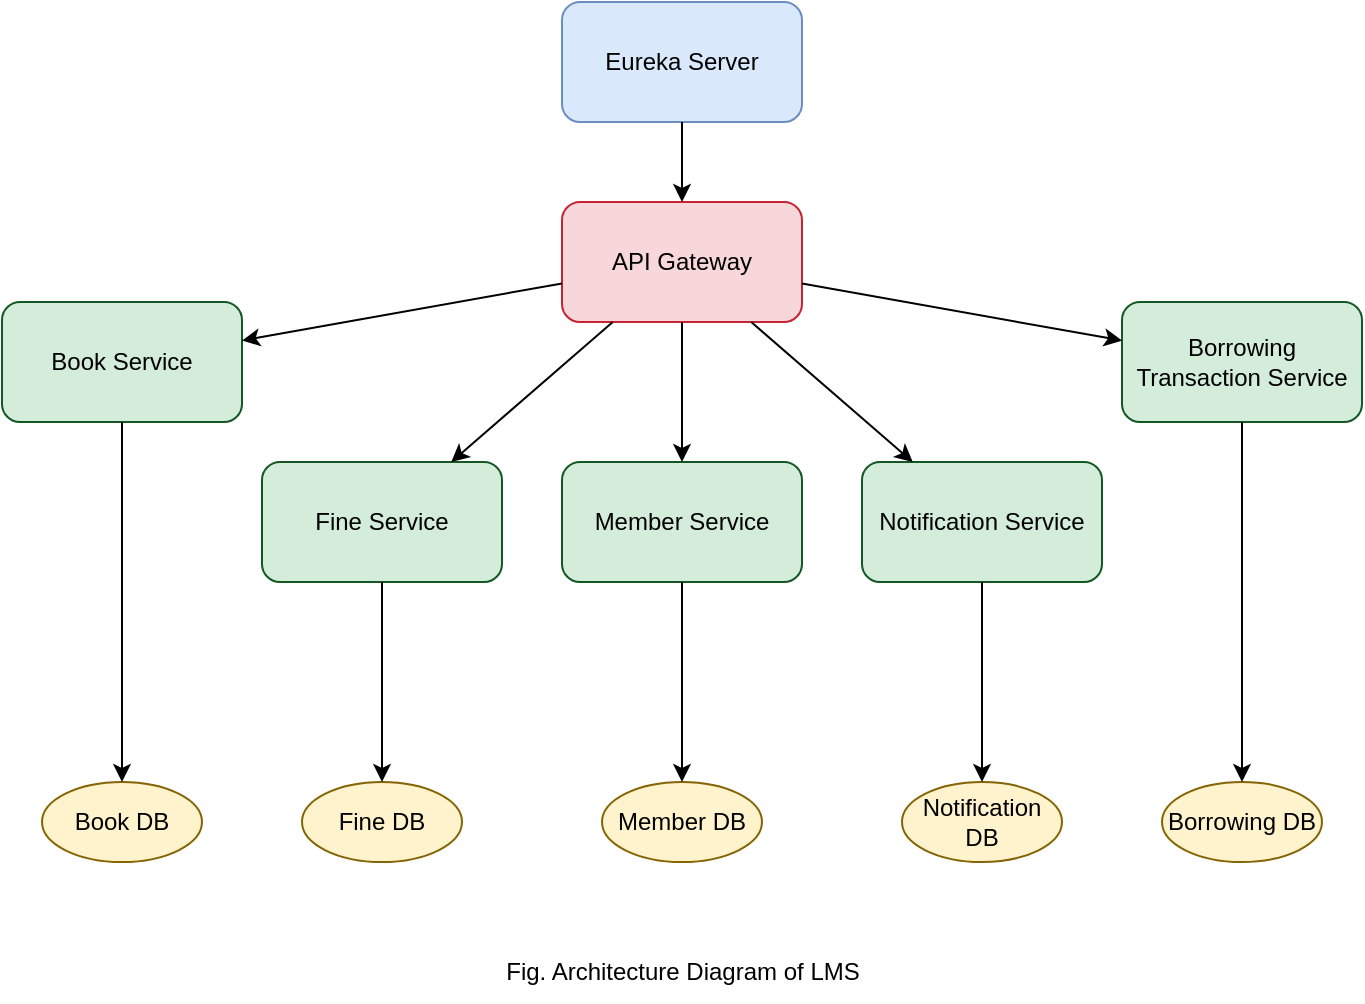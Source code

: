 <mxfile version="27.0.6">
  <diagram name="LMS Architecture" id="0">
    <mxGraphModel dx="1034" dy="570" grid="1" gridSize="10" guides="1" tooltips="1" connect="1" arrows="1" fold="1" page="1" pageScale="1" pageWidth="827" pageHeight="1169" math="0" shadow="0">
      <root>
        <mxCell id="0" />
        <mxCell id="1" parent="0" />
        <mxCell id="eureka" value="Eureka Server" style="rounded=1;whiteSpace=wrap;html=1;fillColor=#d9e8fb;strokeColor=#6c8ebf;" parent="1" vertex="1">
          <mxGeometry x="300" y="50" width="120" height="60" as="geometry" />
        </mxCell>
        <mxCell id="gateway" value="API Gateway" style="rounded=1;whiteSpace=wrap;html=1;fillColor=#f8d7da;strokeColor=#c82333;" parent="1" vertex="1">
          <mxGeometry x="300" y="150" width="120" height="60" as="geometry" />
        </mxCell>
        <mxCell id="bookService" value="Book Service" style="rounded=1;whiteSpace=wrap;html=1;fillColor=#d4edda;strokeColor=#155724;" parent="1" vertex="1">
          <mxGeometry x="20" y="200" width="120" height="60" as="geometry" />
        </mxCell>
        <mxCell id="memberService" value="Member Service" style="rounded=1;whiteSpace=wrap;html=1;fillColor=#d4edda;strokeColor=#155724;" parent="1" vertex="1">
          <mxGeometry x="300" y="280" width="120" height="60" as="geometry" />
        </mxCell>
        <mxCell id="borrowingService" value="Borrowing Transaction Service" style="rounded=1;whiteSpace=wrap;html=1;fillColor=#d4edda;strokeColor=#155724;" parent="1" vertex="1">
          <mxGeometry x="580" y="200" width="120" height="60" as="geometry" />
        </mxCell>
        <mxCell id="fineService" value="Fine Service" style="rounded=1;whiteSpace=wrap;html=1;fillColor=#d4edda;strokeColor=#155724;" parent="1" vertex="1">
          <mxGeometry x="150" y="280" width="120" height="60" as="geometry" />
        </mxCell>
        <mxCell id="notificationService" value="Notification Service" style="rounded=1;whiteSpace=wrap;html=1;fillColor=#d4edda;strokeColor=#155724;" parent="1" vertex="1">
          <mxGeometry x="450" y="280" width="120" height="60" as="geometry" />
        </mxCell>
        <mxCell id="bookDB" value="Book DB" style="ellipse;whiteSpace=wrap;html=1;fillColor=#fff3cd;strokeColor=#856404;" parent="1" vertex="1">
          <mxGeometry x="40" y="440" width="80" height="40" as="geometry" />
        </mxCell>
        <mxCell id="memberDB" value="Member DB" style="ellipse;whiteSpace=wrap;html=1;fillColor=#fff3cd;strokeColor=#856404;" parent="1" vertex="1">
          <mxGeometry x="320" y="440" width="80" height="40" as="geometry" />
        </mxCell>
        <mxCell id="borrowingDB" value="Borrowing DB" style="ellipse;whiteSpace=wrap;html=1;fillColor=#fff3cd;strokeColor=#856404;" parent="1" vertex="1">
          <mxGeometry x="600" y="440" width="80" height="40" as="geometry" />
        </mxCell>
        <mxCell id="fineDB" value="Fine DB" style="ellipse;whiteSpace=wrap;html=1;fillColor=#fff3cd;strokeColor=#856404;" parent="1" vertex="1">
          <mxGeometry x="170" y="440" width="80" height="40" as="geometry" />
        </mxCell>
        <mxCell id="notificationDB" value="Notification DB" style="ellipse;whiteSpace=wrap;html=1;fillColor=#fff3cd;strokeColor=#856404;" parent="1" vertex="1">
          <mxGeometry x="470" y="440" width="80" height="40" as="geometry" />
        </mxCell>
        <mxCell id="conn1" parent="1" source="eureka" target="gateway" edge="1">
          <mxGeometry relative="1" as="geometry" />
        </mxCell>
        <mxCell id="conn2" parent="1" source="gateway" target="bookService" edge="1">
          <mxGeometry relative="1" as="geometry" />
        </mxCell>
        <mxCell id="conn3" parent="1" source="gateway" target="memberService" edge="1">
          <mxGeometry relative="1" as="geometry" />
        </mxCell>
        <mxCell id="conn4" parent="1" source="gateway" target="borrowingService" edge="1">
          <mxGeometry relative="1" as="geometry" />
        </mxCell>
        <mxCell id="conn5" parent="1" source="gateway" target="fineService" edge="1">
          <mxGeometry relative="1" as="geometry" />
        </mxCell>
        <mxCell id="conn6" parent="1" source="gateway" target="notificationService" edge="1">
          <mxGeometry relative="1" as="geometry" />
        </mxCell>
        <mxCell id="conn7" parent="1" source="bookService" target="bookDB" edge="1">
          <mxGeometry relative="1" as="geometry" />
        </mxCell>
        <mxCell id="conn8" parent="1" source="memberService" target="memberDB" edge="1">
          <mxGeometry relative="1" as="geometry" />
        </mxCell>
        <mxCell id="conn9" parent="1" source="borrowingService" target="borrowingDB" edge="1">
          <mxGeometry relative="1" as="geometry" />
        </mxCell>
        <mxCell id="conn10" parent="1" source="fineService" target="fineDB" edge="1">
          <mxGeometry relative="1" as="geometry" />
        </mxCell>
        <mxCell id="conn11" parent="1" source="notificationService" target="notificationDB" edge="1">
          <mxGeometry relative="1" as="geometry" />
        </mxCell>
        <mxCell id="DGGPNVl7pm5t6BgNklQz-3" value="Fig. Architecture Diagram of LMS" style="text;html=1;align=center;verticalAlign=middle;resizable=0;points=[];autosize=1;strokeColor=none;fillColor=none;" vertex="1" parent="1">
          <mxGeometry x="260" y="520" width="200" height="30" as="geometry" />
        </mxCell>
      </root>
    </mxGraphModel>
  </diagram>
</mxfile>
